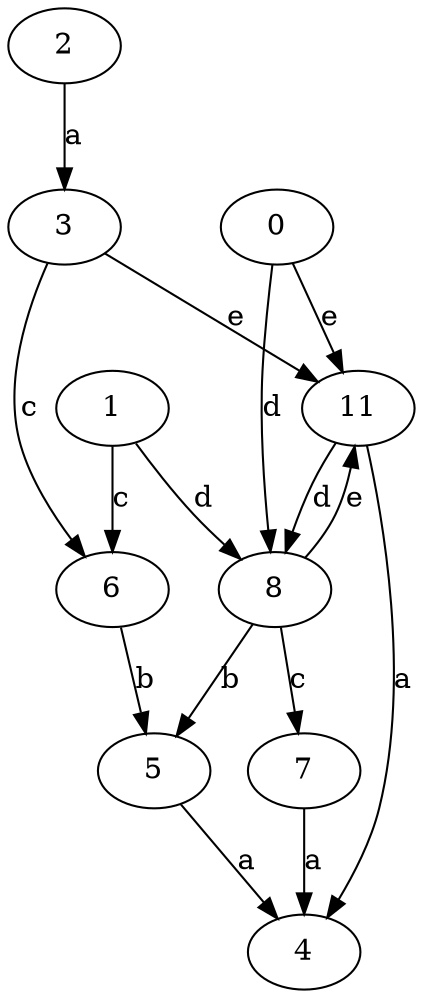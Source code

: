 strict digraph  {
3;
4;
0;
1;
5;
6;
2;
7;
8;
11;
3 -> 6  [label=c];
3 -> 11  [label=e];
0 -> 8  [label=d];
0 -> 11  [label=e];
1 -> 6  [label=c];
1 -> 8  [label=d];
5 -> 4  [label=a];
6 -> 5  [label=b];
2 -> 3  [label=a];
7 -> 4  [label=a];
8 -> 5  [label=b];
8 -> 7  [label=c];
8 -> 11  [label=e];
11 -> 4  [label=a];
11 -> 8  [label=d];
}
